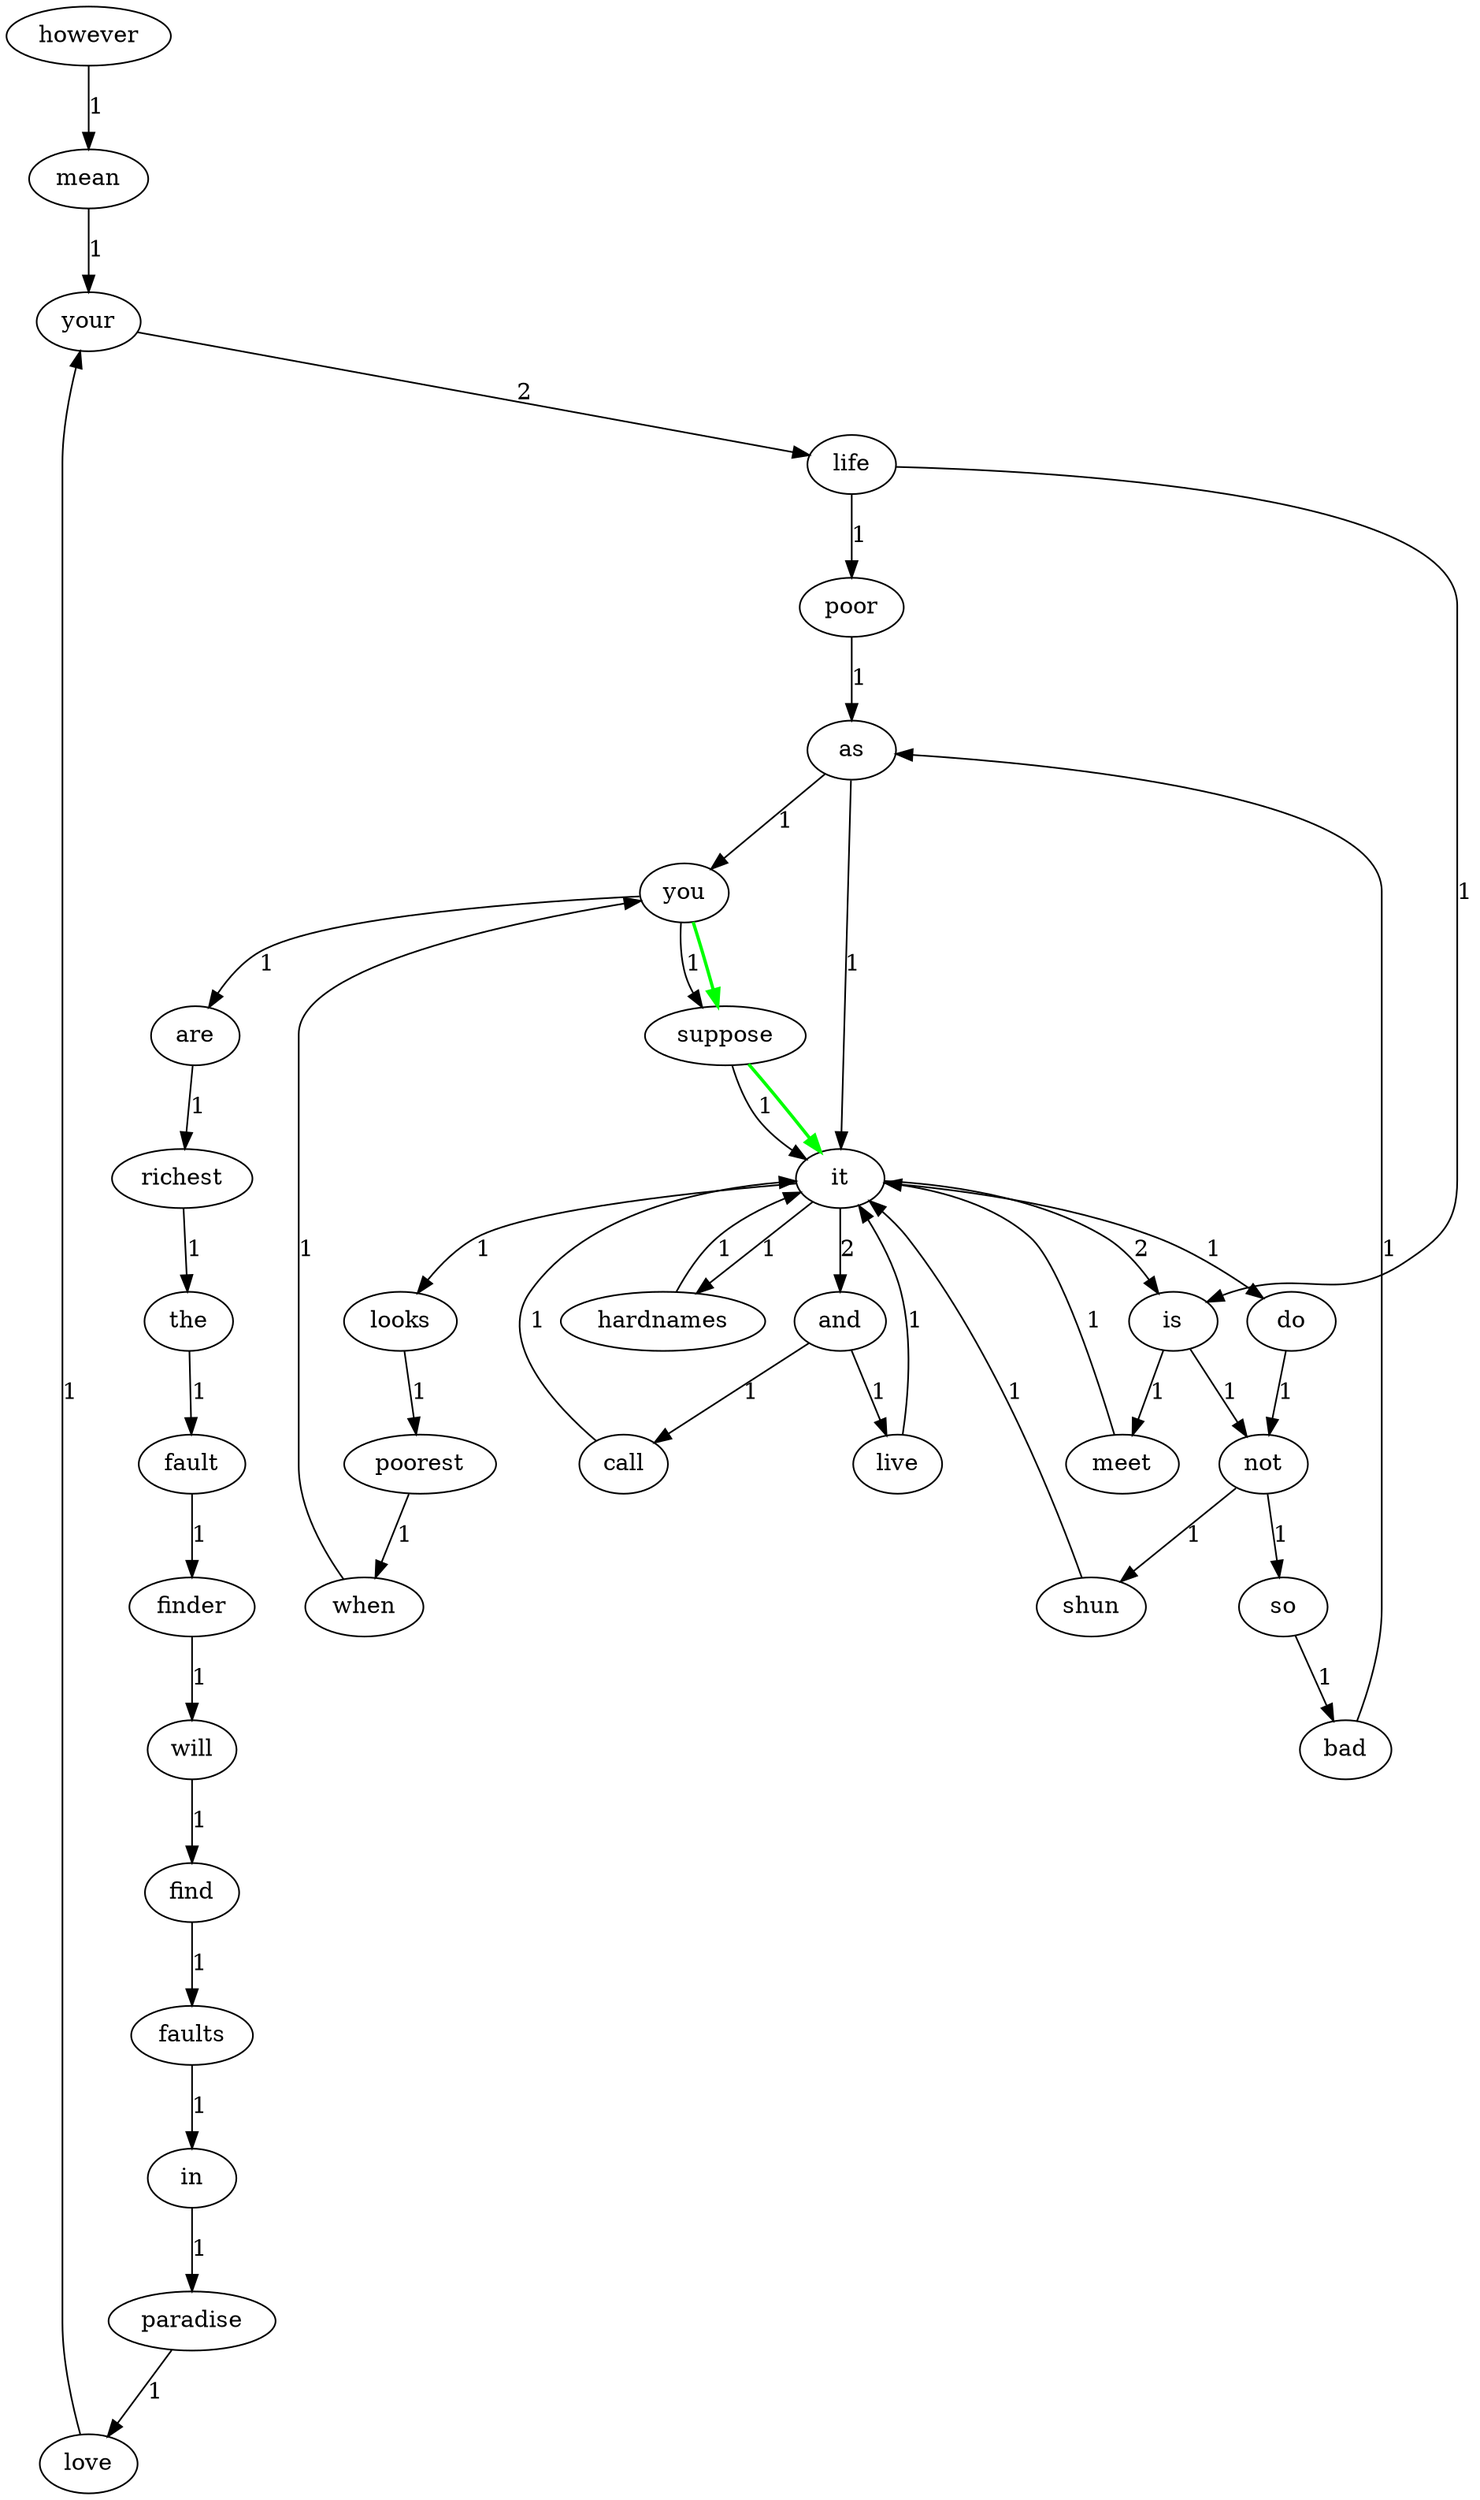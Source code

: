 digraph G {
  "however" -> "mean" [label="1"];
  "love" -> "your" [label="1"];
  "bad" -> "as" [label="1"];
  "your" -> "life" [label="2"];
  "do" -> "not" [label="1"];
  "when" -> "you" [label="1"];
  "faults" -> "in" [label="1"];
  "life" -> "poor" [label="1"];
  "life" -> "is" [label="1"];
  "poorest" -> "when" [label="1"];
  "not" -> "shun" [label="1"];
  "not" -> "so" [label="1"];
  "looks" -> "poorest" [label="1"];
  "are" -> "richest" [label="1"];
  "and" -> "call" [label="1"];
  "and" -> "live" [label="1"];
  "find" -> "faults" [label="1"];
  "poor" -> "as" [label="1"];
  "shun" -> "it" [label="1"];
  "so" -> "bad" [label="1"];
  "live" -> "it" [label="1"];
  "you" -> "are" [label="1"];
  "you" -> "suppose" [label="1"];
  "will" -> "find" [label="1"];
  "in" -> "paradise" [label="1"];
  "fault" -> "finder" [label="1"];
  "is" -> "not" [label="1"];
  "is" -> "meet" [label="1"];
  "it" -> "looks" [label="1"];
  "it" -> "and" [label="2"];
  "it" -> "hardnames" [label="1"];
  "it" -> "is" [label="2"];
  "it" -> "do" [label="1"];
  "suppose" -> "it" [label="1"];
  "finder" -> "will" [label="1"];
  "call" -> "it" [label="1"];
  "the" -> "fault" [label="1"];
  "as" -> "it" [label="1"];
  "as" -> "you" [label="1"];
  "meet" -> "it" [label="1"];
  "mean" -> "your" [label="1"];
  "hardnames" -> "it" [label="1"];
  "paradise" -> "love" [label="1"];
  "richest" -> "the" [label="1"];
  "you" -> "suppose" [color=green, penwidth=2.0];
  "suppose" -> "it" [color=green, penwidth=2.0];
}
